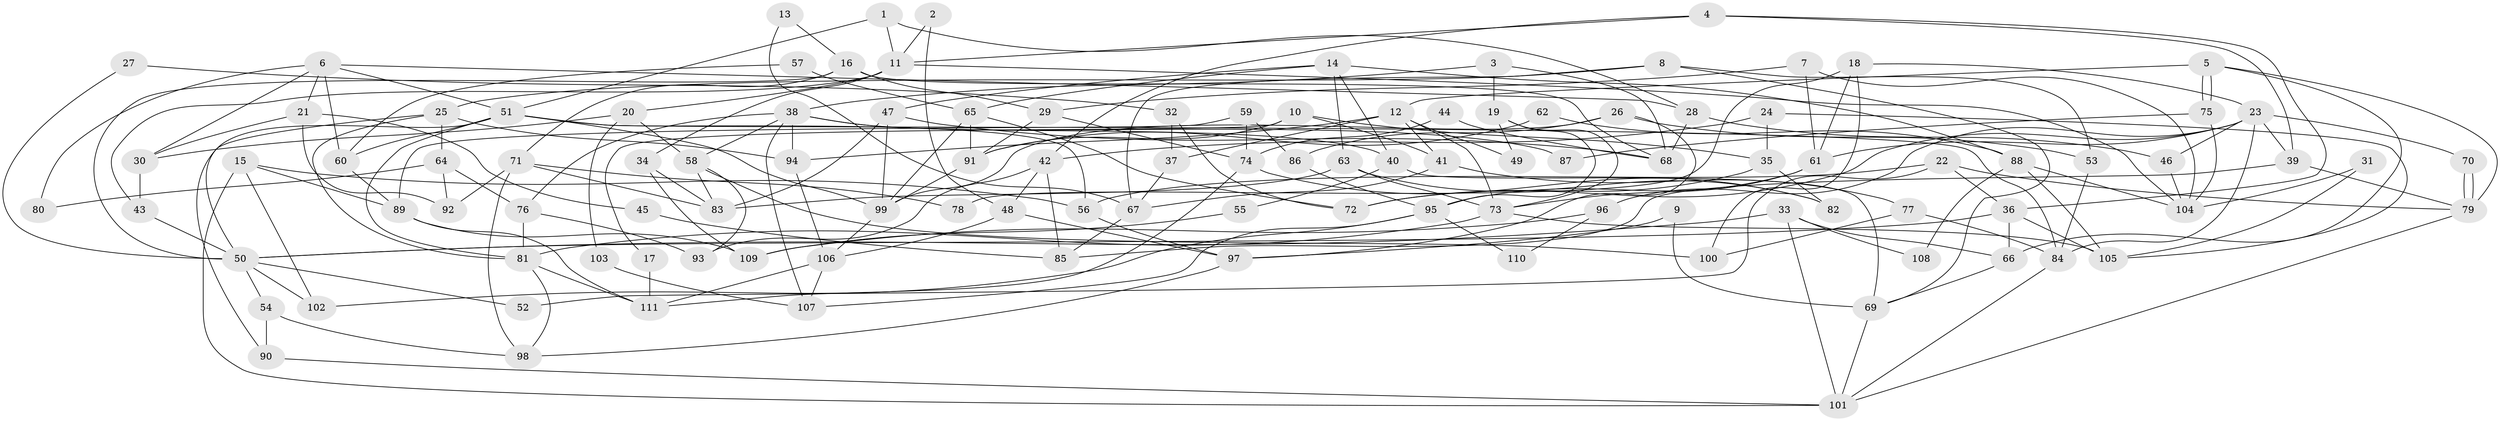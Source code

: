 // Generated by graph-tools (version 1.1) at 2025/36/03/09/25 02:36:20]
// undirected, 111 vertices, 222 edges
graph export_dot {
graph [start="1"]
  node [color=gray90,style=filled];
  1;
  2;
  3;
  4;
  5;
  6;
  7;
  8;
  9;
  10;
  11;
  12;
  13;
  14;
  15;
  16;
  17;
  18;
  19;
  20;
  21;
  22;
  23;
  24;
  25;
  26;
  27;
  28;
  29;
  30;
  31;
  32;
  33;
  34;
  35;
  36;
  37;
  38;
  39;
  40;
  41;
  42;
  43;
  44;
  45;
  46;
  47;
  48;
  49;
  50;
  51;
  52;
  53;
  54;
  55;
  56;
  57;
  58;
  59;
  60;
  61;
  62;
  63;
  64;
  65;
  66;
  67;
  68;
  69;
  70;
  71;
  72;
  73;
  74;
  75;
  76;
  77;
  78;
  79;
  80;
  81;
  82;
  83;
  84;
  85;
  86;
  87;
  88;
  89;
  90;
  91;
  92;
  93;
  94;
  95;
  96;
  97;
  98;
  99;
  100;
  101;
  102;
  103;
  104;
  105;
  106;
  107;
  108;
  109;
  110;
  111;
  1 -- 28;
  1 -- 51;
  1 -- 11;
  2 -- 11;
  2 -- 48;
  3 -- 68;
  3 -- 38;
  3 -- 19;
  4 -- 42;
  4 -- 11;
  4 -- 36;
  4 -- 39;
  5 -- 79;
  5 -- 75;
  5 -- 75;
  5 -- 12;
  5 -- 66;
  6 -- 51;
  6 -- 28;
  6 -- 21;
  6 -- 30;
  6 -- 60;
  6 -- 80;
  7 -- 61;
  7 -- 104;
  7 -- 29;
  8 -- 53;
  8 -- 25;
  8 -- 67;
  8 -- 69;
  9 -- 69;
  9 -- 97;
  10 -- 91;
  10 -- 41;
  10 -- 17;
  10 -- 35;
  11 -- 20;
  11 -- 34;
  11 -- 43;
  11 -- 104;
  12 -- 73;
  12 -- 37;
  12 -- 41;
  12 -- 49;
  12 -- 94;
  13 -- 16;
  13 -- 67;
  14 -- 65;
  14 -- 40;
  14 -- 47;
  14 -- 63;
  14 -- 88;
  15 -- 101;
  15 -- 56;
  15 -- 89;
  15 -- 102;
  16 -- 50;
  16 -- 29;
  16 -- 68;
  16 -- 71;
  17 -- 111;
  18 -- 23;
  18 -- 61;
  18 -- 78;
  18 -- 100;
  19 -- 95;
  19 -- 49;
  19 -- 73;
  20 -- 58;
  20 -- 30;
  20 -- 103;
  21 -- 30;
  21 -- 45;
  21 -- 92;
  22 -- 36;
  22 -- 79;
  22 -- 52;
  22 -- 56;
  23 -- 84;
  23 -- 39;
  23 -- 46;
  23 -- 61;
  23 -- 70;
  23 -- 72;
  23 -- 96;
  24 -- 35;
  24 -- 42;
  24 -- 105;
  25 -- 50;
  25 -- 94;
  25 -- 64;
  25 -- 81;
  26 -- 97;
  26 -- 99;
  26 -- 53;
  26 -- 86;
  27 -- 50;
  27 -- 32;
  28 -- 68;
  28 -- 46;
  29 -- 91;
  29 -- 74;
  30 -- 43;
  31 -- 104;
  31 -- 105;
  32 -- 37;
  32 -- 72;
  33 -- 66;
  33 -- 101;
  33 -- 50;
  33 -- 108;
  34 -- 83;
  34 -- 109;
  35 -- 82;
  35 -- 72;
  36 -- 105;
  36 -- 50;
  36 -- 66;
  37 -- 67;
  38 -- 76;
  38 -- 94;
  38 -- 40;
  38 -- 58;
  38 -- 87;
  38 -- 107;
  39 -- 79;
  39 -- 85;
  40 -- 69;
  40 -- 55;
  41 -- 77;
  41 -- 67;
  42 -- 85;
  42 -- 93;
  42 -- 48;
  43 -- 50;
  44 -- 74;
  44 -- 68;
  45 -- 85;
  46 -- 104;
  47 -- 99;
  47 -- 68;
  47 -- 83;
  48 -- 97;
  48 -- 106;
  50 -- 52;
  50 -- 54;
  50 -- 102;
  51 -- 81;
  51 -- 60;
  51 -- 56;
  51 -- 84;
  51 -- 90;
  51 -- 99;
  53 -- 84;
  54 -- 98;
  54 -- 90;
  55 -- 109;
  56 -- 97;
  57 -- 65;
  57 -- 60;
  58 -- 83;
  58 -- 93;
  58 -- 100;
  59 -- 74;
  59 -- 86;
  59 -- 89;
  60 -- 89;
  61 -- 73;
  61 -- 95;
  62 -- 88;
  62 -- 91;
  63 -- 73;
  63 -- 82;
  63 -- 83;
  64 -- 92;
  64 -- 76;
  64 -- 80;
  65 -- 99;
  65 -- 72;
  65 -- 91;
  66 -- 69;
  67 -- 85;
  69 -- 101;
  70 -- 79;
  70 -- 79;
  71 -- 83;
  71 -- 78;
  71 -- 92;
  71 -- 98;
  73 -- 81;
  73 -- 105;
  74 -- 111;
  74 -- 82;
  75 -- 104;
  75 -- 87;
  76 -- 81;
  76 -- 93;
  77 -- 84;
  77 -- 100;
  79 -- 101;
  81 -- 111;
  81 -- 98;
  84 -- 101;
  86 -- 95;
  88 -- 105;
  88 -- 104;
  88 -- 108;
  89 -- 109;
  89 -- 111;
  90 -- 101;
  91 -- 99;
  94 -- 106;
  95 -- 102;
  95 -- 107;
  95 -- 110;
  96 -- 109;
  96 -- 110;
  97 -- 98;
  99 -- 106;
  103 -- 107;
  106 -- 107;
  106 -- 111;
}
